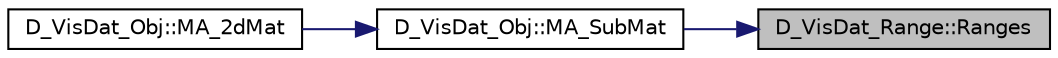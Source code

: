 digraph "D_VisDat_Range::Ranges"
{
 // LATEX_PDF_SIZE
  edge [fontname="Helvetica",fontsize="10",labelfontname="Helvetica",labelfontsize="10"];
  node [fontname="Helvetica",fontsize="10",shape=record];
  rankdir="RL";
  Node1 [label="D_VisDat_Range::Ranges",height=0.2,width=0.4,color="black", fillcolor="grey75", style="filled", fontcolor="black",tooltip=" "];
  Node1 -> Node2 [dir="back",color="midnightblue",fontsize="10",style="solid"];
  Node2 [label="D_VisDat_Obj::MA_SubMat",height=0.2,width=0.4,color="black", fillcolor="white", style="filled",URL="$class_d___vis_dat___obj.html#afdc9856c5383eb30ee6f6c9bf05efa66",tooltip=" "];
  Node2 -> Node3 [dir="back",color="midnightblue",fontsize="10",style="solid"];
  Node3 [label="D_VisDat_Obj::MA_2dMat",height=0.2,width=0.4,color="black", fillcolor="white", style="filled",URL="$class_d___vis_dat___obj.html#a3e636f09946ed3b133a6f79194a005e2",tooltip=" "];
}
